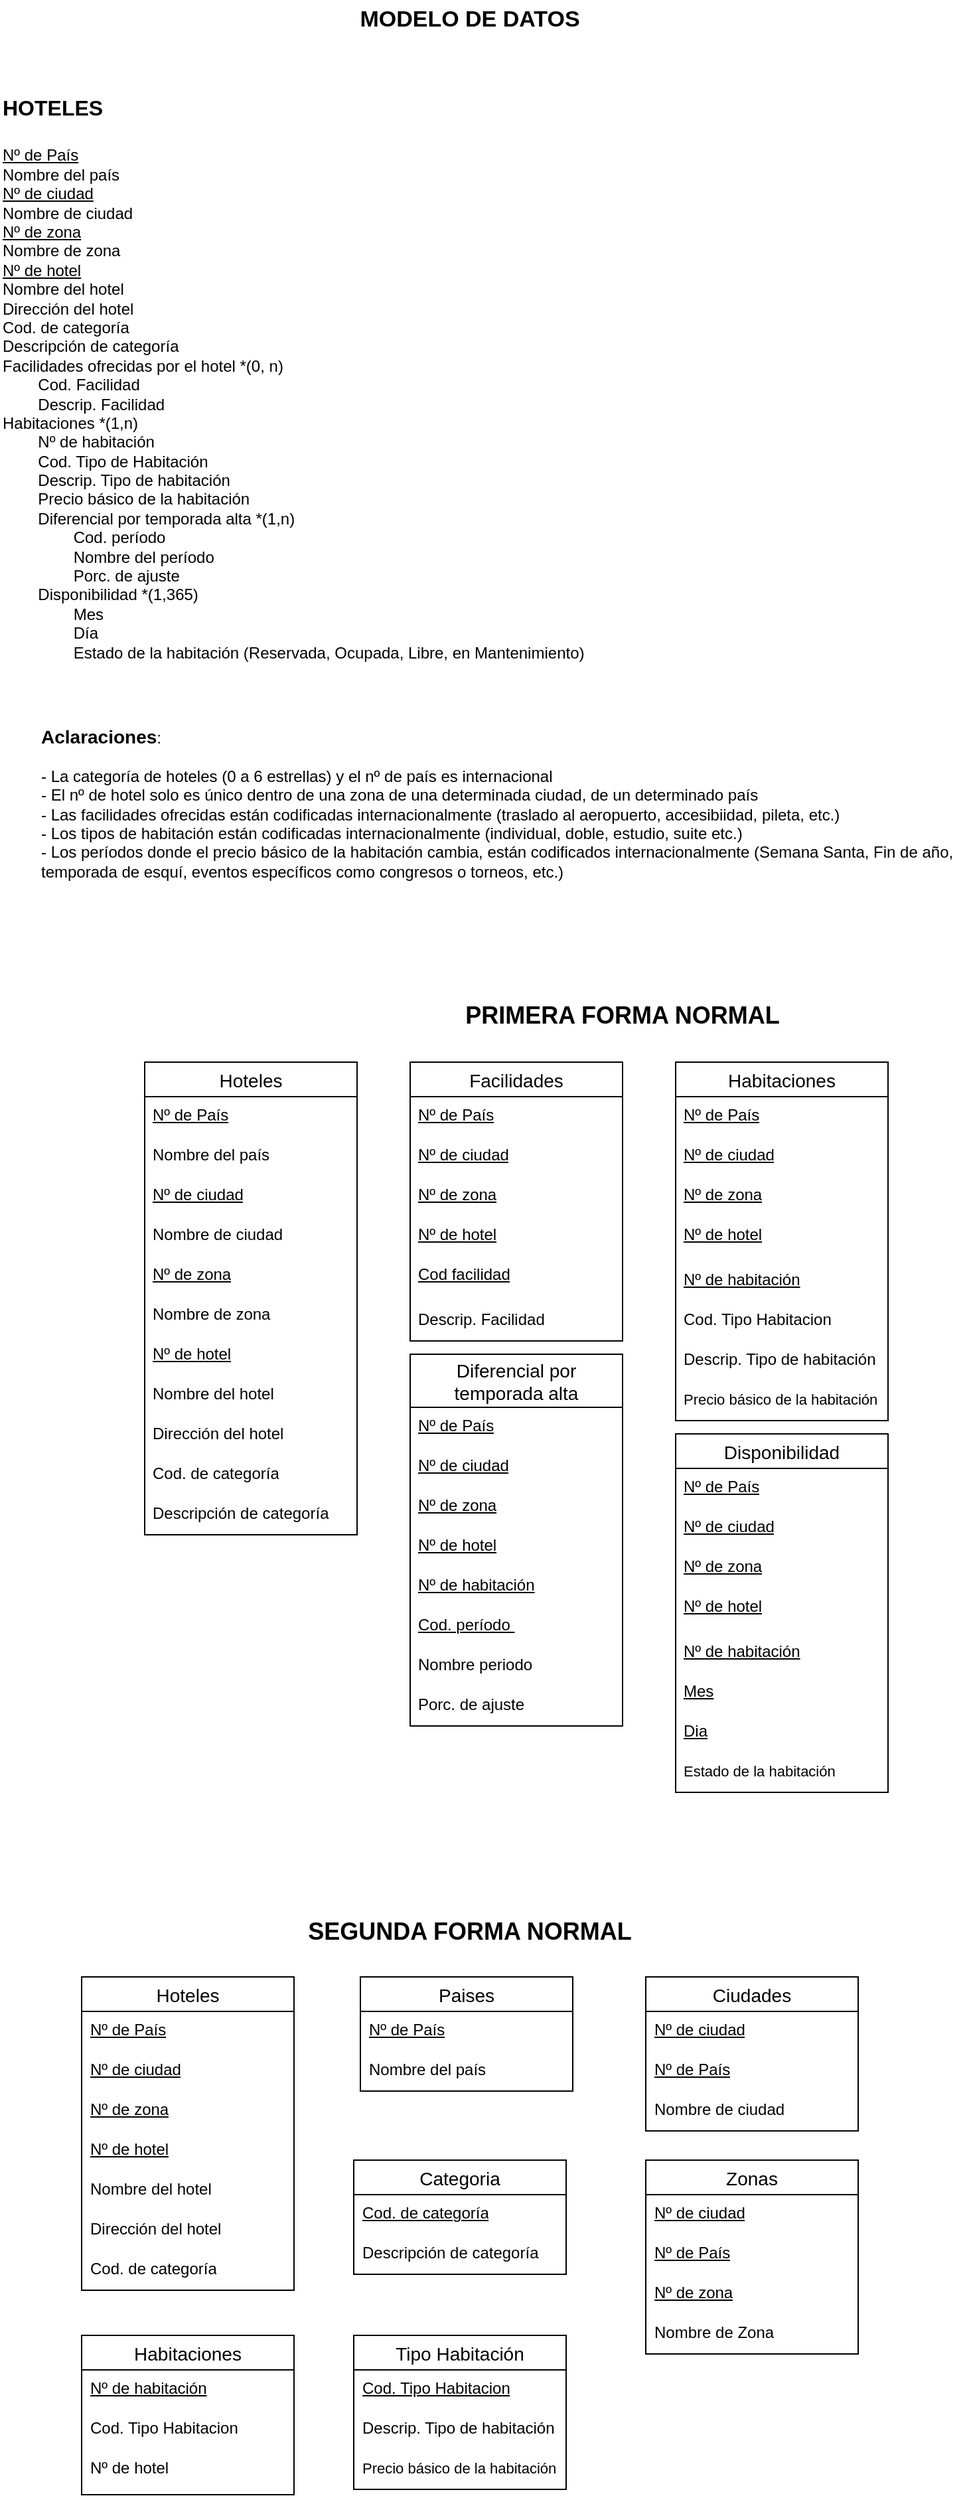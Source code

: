 <mxfile version="24.7.8">
  <diagram name="Página-1" id="jM7lxEKWj-UprXVMMiSj">
    <mxGraphModel dx="1290" dy="621" grid="1" gridSize="10" guides="1" tooltips="1" connect="1" arrows="1" fold="1" page="1" pageScale="1" pageWidth="827" pageHeight="1169" math="0" shadow="0">
      <root>
        <mxCell id="0" />
        <mxCell id="1" parent="0" />
        <mxCell id="xkcgRxBu76btitXjiLDg-1" value="&lt;b&gt;&lt;font style=&quot;font-size: 16px;&quot;&gt;HOTELES&lt;/font&gt;&lt;/b&gt;&lt;div&gt;&lt;span style=&quot;font-size: 16px;&quot;&gt;&lt;b&gt;&lt;br&gt;&lt;/b&gt;&lt;/span&gt;&lt;u&gt;Nº de País&lt;br&gt;&lt;/u&gt;Nombre del país&lt;br&gt;&lt;u&gt;Nº de ciudad&lt;br&gt;&lt;/u&gt;Nombre de ciudad&lt;br&gt;&lt;u&gt;Nº de zona&lt;br&gt;&lt;/u&gt;Nombre de zona&lt;br&gt;&lt;u&gt;Nº de hotel&lt;br&gt;&lt;/u&gt;Nombre del hotel&lt;br&gt;Dirección del hotel&lt;br&gt;Cod. de categoría&lt;br&gt;Descripción de categoría&lt;br&gt;Facilidades ofrecidas por el hotel *(0, n)&lt;br&gt;&lt;span style=&quot;white-space: pre;&quot;&gt;&#x9;&lt;/span&gt;Cod. Facilidad&lt;br&gt;&lt;span style=&quot;white-space: pre;&quot;&gt;&#x9;&lt;/span&gt;Descrip. Facilidad&lt;br&gt;Habitaciones *(1,n)&lt;br&gt;&lt;span style=&quot;white-space: pre;&quot;&gt;&#x9;&lt;/span&gt;Nº de habitación&lt;br&gt;&lt;span style=&quot;white-space: pre;&quot;&gt;&#x9;&lt;/span&gt;Cod. Tipo de Habitación&lt;br&gt;&lt;span style=&quot;white-space: pre;&quot;&gt;&#x9;&lt;/span&gt;Descrip. Tipo de habitación&lt;br&gt;&lt;span style=&quot;white-space: pre;&quot;&gt;&#x9;&lt;/span&gt;Precio básico de la habitación&lt;br&gt;&lt;span style=&quot;white-space: pre;&quot;&gt;&#x9;&lt;/span&gt;Diferencial por temporada alta *(1,n)&lt;br&gt;&lt;span style=&quot;white-space: pre;&quot;&gt;&#x9;&lt;/span&gt;&lt;span style=&quot;white-space: pre;&quot;&gt;&#x9;&lt;/span&gt;Cod. período&lt;br&gt;&lt;span style=&quot;white-space: pre;&quot;&gt;&#x9;&lt;/span&gt;&lt;span style=&quot;white-space: pre;&quot;&gt;&#x9;&lt;/span&gt;Nombre del período&lt;br&gt;&lt;span style=&quot;white-space: pre;&quot;&gt;&#x9;&lt;/span&gt;&lt;span style=&quot;white-space: pre;&quot;&gt;&#x9;&lt;/span&gt;Porc. de ajuste&lt;br&gt;&lt;span style=&quot;white-space: pre;&quot;&gt;&#x9;&lt;/span&gt;Disponibilidad *(1,365)&lt;br&gt;&lt;span style=&quot;white-space: pre;&quot;&gt;&#x9;&lt;/span&gt;&lt;span style=&quot;white-space: pre;&quot;&gt;&#x9;&lt;/span&gt;Mes&lt;br&gt;&lt;span style=&quot;white-space: pre;&quot;&gt;&#x9;&lt;/span&gt;&lt;span style=&quot;white-space: pre;&quot;&gt;&#x9;&lt;/span&gt;Día&lt;br&gt;&lt;span style=&quot;white-space: pre;&quot;&gt;&#x9;&lt;/span&gt;&lt;span style=&quot;white-space: pre;&quot;&gt;&#x9;&lt;/span&gt;Estado de la habitación (Reservada, Ocupada, Libre, en Mantenimiento)&lt;/div&gt;" style="text;html=1;align=left;verticalAlign=middle;whiteSpace=wrap;rounded=0;" parent="1" vertex="1">
          <mxGeometry x="11" y="100" width="459" height="450" as="geometry" />
        </mxCell>
        <mxCell id="xkcgRxBu76btitXjiLDg-2" value="MODELO DE DATOS" style="text;html=1;align=center;verticalAlign=middle;whiteSpace=wrap;rounded=0;fontStyle=1;fontSize=17;" parent="1" vertex="1">
          <mxGeometry x="280" y="40" width="170" height="30" as="geometry" />
        </mxCell>
        <mxCell id="xkcgRxBu76btitXjiLDg-3" value="&lt;div&gt;&lt;b&gt;&lt;font style=&quot;font-size: 14px;&quot;&gt;Aclaraciones&lt;/font&gt;&lt;/b&gt;:&lt;/div&gt;&lt;div&gt;&lt;br&gt;&lt;/div&gt;- La categoría de hoteles (0 a 6 estrellas) y el nº de país es internacional&lt;br&gt;- El nº de hotel solo es único dentro de una zona de una determinada ciudad, de un determinado país&lt;br&gt;- Las facilidades ofrecidas están codificadas internacionalmente (traslado al aeropuerto, accesibiidad, pileta, etc.)&lt;br&gt;- Los tipos de habitación están codificadas internacionalmente (individual, doble, estudio, suite etc.)&lt;br&gt;- Los períodos donde el precio básico de la habitación cambia, están codificados internacionalmente (Semana Santa, Fin de año, temporada de esquí, eventos específicos como congresos o torneos, etc.)" style="text;html=1;align=left;verticalAlign=middle;whiteSpace=wrap;rounded=0;" parent="1" vertex="1">
          <mxGeometry x="40" y="570" width="700" height="150" as="geometry" />
        </mxCell>
        <mxCell id="qDECoY2A0RhCStAklAK_-1" value="&lt;b&gt;&lt;font style=&quot;font-size: 18px;&quot;&gt;PRIMERA FORMA NORMAL&lt;/font&gt;&lt;/b&gt;" style="text;html=1;align=center;verticalAlign=middle;whiteSpace=wrap;rounded=0;" parent="1" vertex="1">
          <mxGeometry x="340" y="790" width="280" height="30" as="geometry" />
        </mxCell>
        <mxCell id="qDECoY2A0RhCStAklAK_-2" value="Hoteles" style="swimlane;fontStyle=0;childLayout=stackLayout;horizontal=1;startSize=26;horizontalStack=0;resizeParent=1;resizeParentMax=0;resizeLast=0;collapsible=1;marginBottom=0;align=center;fontSize=14;" parent="1" vertex="1">
          <mxGeometry x="120" y="840" width="160" height="356" as="geometry" />
        </mxCell>
        <mxCell id="qDECoY2A0RhCStAklAK_-3" value="&lt;u&gt;Nº de País&lt;/u&gt;&lt;div&gt;&lt;br&gt;&lt;/div&gt;" style="text;strokeColor=none;fillColor=none;spacingLeft=4;spacingRight=4;overflow=hidden;rotatable=0;points=[[0,0.5],[1,0.5]];portConstraint=eastwest;fontSize=12;whiteSpace=wrap;html=1;" parent="qDECoY2A0RhCStAklAK_-2" vertex="1">
          <mxGeometry y="26" width="160" height="30" as="geometry" />
        </mxCell>
        <mxCell id="qDECoY2A0RhCStAklAK_-4" value="Nombre del país&lt;div&gt;&lt;br/&gt;&lt;/div&gt;" style="text;strokeColor=none;fillColor=none;spacingLeft=4;spacingRight=4;overflow=hidden;rotatable=0;points=[[0,0.5],[1,0.5]];portConstraint=eastwest;fontSize=12;whiteSpace=wrap;html=1;" parent="qDECoY2A0RhCStAklAK_-2" vertex="1">
          <mxGeometry y="56" width="160" height="30" as="geometry" />
        </mxCell>
        <mxCell id="qDECoY2A0RhCStAklAK_-5" value="&lt;u&gt;Nº de ciudad&lt;/u&gt;&lt;div&gt;&lt;br&gt;&lt;/div&gt;" style="text;strokeColor=none;fillColor=none;spacingLeft=4;spacingRight=4;overflow=hidden;rotatable=0;points=[[0,0.5],[1,0.5]];portConstraint=eastwest;fontSize=12;whiteSpace=wrap;html=1;" parent="qDECoY2A0RhCStAklAK_-2" vertex="1">
          <mxGeometry y="86" width="160" height="30" as="geometry" />
        </mxCell>
        <mxCell id="qDECoY2A0RhCStAklAK_-6" value="Nombre de ciudad&lt;div&gt;&lt;br/&gt;&lt;/div&gt;" style="text;strokeColor=none;fillColor=none;spacingLeft=4;spacingRight=4;overflow=hidden;rotatable=0;points=[[0,0.5],[1,0.5]];portConstraint=eastwest;fontSize=12;whiteSpace=wrap;html=1;" parent="qDECoY2A0RhCStAklAK_-2" vertex="1">
          <mxGeometry y="116" width="160" height="30" as="geometry" />
        </mxCell>
        <mxCell id="qDECoY2A0RhCStAklAK_-7" value="&lt;u&gt;Nº de zona&lt;/u&gt;&lt;div&gt;&lt;br&gt;&lt;/div&gt;" style="text;strokeColor=none;fillColor=none;spacingLeft=4;spacingRight=4;overflow=hidden;rotatable=0;points=[[0,0.5],[1,0.5]];portConstraint=eastwest;fontSize=12;whiteSpace=wrap;html=1;" parent="qDECoY2A0RhCStAklAK_-2" vertex="1">
          <mxGeometry y="146" width="160" height="30" as="geometry" />
        </mxCell>
        <mxCell id="qDECoY2A0RhCStAklAK_-8" value="Nombre de zona&lt;div&gt;&lt;br/&gt;&lt;/div&gt;" style="text;strokeColor=none;fillColor=none;spacingLeft=4;spacingRight=4;overflow=hidden;rotatable=0;points=[[0,0.5],[1,0.5]];portConstraint=eastwest;fontSize=12;whiteSpace=wrap;html=1;" parent="qDECoY2A0RhCStAklAK_-2" vertex="1">
          <mxGeometry y="176" width="160" height="30" as="geometry" />
        </mxCell>
        <mxCell id="qDECoY2A0RhCStAklAK_-9" value="&lt;u&gt;Nº de hotel&lt;/u&gt;&lt;div&gt;&lt;br&gt;&lt;/div&gt;" style="text;strokeColor=none;fillColor=none;spacingLeft=4;spacingRight=4;overflow=hidden;rotatable=0;points=[[0,0.5],[1,0.5]];portConstraint=eastwest;fontSize=12;whiteSpace=wrap;html=1;" parent="qDECoY2A0RhCStAklAK_-2" vertex="1">
          <mxGeometry y="206" width="160" height="30" as="geometry" />
        </mxCell>
        <mxCell id="qDECoY2A0RhCStAklAK_-10" value="Nombre del hotel&lt;div&gt;&lt;br/&gt;&lt;/div&gt;" style="text;strokeColor=none;fillColor=none;spacingLeft=4;spacingRight=4;overflow=hidden;rotatable=0;points=[[0,0.5],[1,0.5]];portConstraint=eastwest;fontSize=12;whiteSpace=wrap;html=1;" parent="qDECoY2A0RhCStAklAK_-2" vertex="1">
          <mxGeometry y="236" width="160" height="30" as="geometry" />
        </mxCell>
        <mxCell id="qDECoY2A0RhCStAklAK_-11" value="Dirección del hotel&lt;div&gt;&lt;br/&gt;&lt;/div&gt;" style="text;strokeColor=none;fillColor=none;spacingLeft=4;spacingRight=4;overflow=hidden;rotatable=0;points=[[0,0.5],[1,0.5]];portConstraint=eastwest;fontSize=12;whiteSpace=wrap;html=1;" parent="qDECoY2A0RhCStAklAK_-2" vertex="1">
          <mxGeometry y="266" width="160" height="30" as="geometry" />
        </mxCell>
        <mxCell id="qDECoY2A0RhCStAklAK_-12" value="Cod. de categoría&lt;div&gt;&lt;br/&gt;&lt;/div&gt;" style="text;strokeColor=none;fillColor=none;spacingLeft=4;spacingRight=4;overflow=hidden;rotatable=0;points=[[0,0.5],[1,0.5]];portConstraint=eastwest;fontSize=12;whiteSpace=wrap;html=1;" parent="qDECoY2A0RhCStAklAK_-2" vertex="1">
          <mxGeometry y="296" width="160" height="30" as="geometry" />
        </mxCell>
        <mxCell id="qDECoY2A0RhCStAklAK_-13" value="Descripción de categoría&lt;div&gt;&lt;br/&gt;&lt;/div&gt;" style="text;strokeColor=none;fillColor=none;spacingLeft=4;spacingRight=4;overflow=hidden;rotatable=0;points=[[0,0.5],[1,0.5]];portConstraint=eastwest;fontSize=12;whiteSpace=wrap;html=1;" parent="qDECoY2A0RhCStAklAK_-2" vertex="1">
          <mxGeometry y="326" width="160" height="30" as="geometry" />
        </mxCell>
        <mxCell id="0_xm6hFW7SZY7vTAGGuC-1" value="Facilidades" style="swimlane;fontStyle=0;childLayout=stackLayout;horizontal=1;startSize=26;horizontalStack=0;resizeParent=1;resizeParentMax=0;resizeLast=0;collapsible=1;marginBottom=0;align=center;fontSize=14;" parent="1" vertex="1">
          <mxGeometry x="320" y="840" width="160" height="210" as="geometry" />
        </mxCell>
        <mxCell id="0_xm6hFW7SZY7vTAGGuC-2" value="&lt;u&gt;Nº de País&lt;/u&gt;&lt;div&gt;&lt;br&gt;&lt;/div&gt;" style="text;strokeColor=none;fillColor=none;spacingLeft=4;spacingRight=4;overflow=hidden;rotatable=0;points=[[0,0.5],[1,0.5]];portConstraint=eastwest;fontSize=12;whiteSpace=wrap;html=1;" parent="0_xm6hFW7SZY7vTAGGuC-1" vertex="1">
          <mxGeometry y="26" width="160" height="30" as="geometry" />
        </mxCell>
        <mxCell id="0_xm6hFW7SZY7vTAGGuC-3" value="&lt;u&gt;Nº de ciudad&lt;/u&gt;&lt;div&gt;&lt;br&gt;&lt;/div&gt;" style="text;strokeColor=none;fillColor=none;spacingLeft=4;spacingRight=4;overflow=hidden;rotatable=0;points=[[0,0.5],[1,0.5]];portConstraint=eastwest;fontSize=12;whiteSpace=wrap;html=1;" parent="0_xm6hFW7SZY7vTAGGuC-1" vertex="1">
          <mxGeometry y="56" width="160" height="30" as="geometry" />
        </mxCell>
        <mxCell id="0_xm6hFW7SZY7vTAGGuC-4" value="&lt;u&gt;Nº de zona&lt;/u&gt;&lt;div&gt;&lt;br&gt;&lt;/div&gt;" style="text;strokeColor=none;fillColor=none;spacingLeft=4;spacingRight=4;overflow=hidden;rotatable=0;points=[[0,0.5],[1,0.5]];portConstraint=eastwest;fontSize=12;whiteSpace=wrap;html=1;" parent="0_xm6hFW7SZY7vTAGGuC-1" vertex="1">
          <mxGeometry y="86" width="160" height="30" as="geometry" />
        </mxCell>
        <mxCell id="0_xm6hFW7SZY7vTAGGuC-5" value="&lt;u&gt;Nº de hotel&lt;/u&gt;&lt;div&gt;&lt;br&gt;&lt;/div&gt;" style="text;strokeColor=none;fillColor=none;spacingLeft=4;spacingRight=4;overflow=hidden;rotatable=0;points=[[0,0.5],[1,0.5]];portConstraint=eastwest;fontSize=12;whiteSpace=wrap;html=1;" parent="0_xm6hFW7SZY7vTAGGuC-1" vertex="1">
          <mxGeometry y="116" width="160" height="30" as="geometry" />
        </mxCell>
        <mxCell id="0_xm6hFW7SZY7vTAGGuC-6" value="&lt;div&gt;&lt;u&gt;Cod facilidad&lt;/u&gt;&lt;/div&gt;" style="text;strokeColor=none;fillColor=none;spacingLeft=4;spacingRight=4;overflow=hidden;rotatable=0;points=[[0,0.5],[1,0.5]];portConstraint=eastwest;fontSize=12;whiteSpace=wrap;html=1;" parent="0_xm6hFW7SZY7vTAGGuC-1" vertex="1">
          <mxGeometry y="146" width="160" height="34" as="geometry" />
        </mxCell>
        <mxCell id="0_xm6hFW7SZY7vTAGGuC-7" value="&lt;div&gt;Descrip. Facilidad&lt;br/&gt;&lt;/div&gt;" style="text;strokeColor=none;fillColor=none;spacingLeft=4;spacingRight=4;overflow=hidden;rotatable=0;points=[[0,0.5],[1,0.5]];portConstraint=eastwest;fontSize=12;whiteSpace=wrap;html=1;" parent="0_xm6hFW7SZY7vTAGGuC-1" vertex="1">
          <mxGeometry y="180" width="160" height="30" as="geometry" />
        </mxCell>
        <mxCell id="tslXTPR5O2dZaiBsaS7V-1" value="Habitaciones" style="swimlane;fontStyle=0;childLayout=stackLayout;horizontal=1;startSize=26;horizontalStack=0;resizeParent=1;resizeParentMax=0;resizeLast=0;collapsible=1;marginBottom=0;align=center;fontSize=14;" parent="1" vertex="1">
          <mxGeometry x="520" y="840" width="160" height="270" as="geometry" />
        </mxCell>
        <mxCell id="tslXTPR5O2dZaiBsaS7V-3" value="&lt;div&gt;&lt;u&gt;Nº de País&lt;/u&gt;&lt;div&gt;&lt;br&gt;&lt;/div&gt;&lt;/div&gt;" style="text;strokeColor=none;fillColor=none;spacingLeft=4;spacingRight=4;overflow=hidden;rotatable=0;points=[[0,0.5],[1,0.5]];portConstraint=eastwest;fontSize=12;whiteSpace=wrap;html=1;" parent="tslXTPR5O2dZaiBsaS7V-1" vertex="1">
          <mxGeometry y="26" width="160" height="30" as="geometry" />
        </mxCell>
        <mxCell id="tslXTPR5O2dZaiBsaS7V-4" value="&lt;div&gt;&lt;u&gt;Nº de ciudad&lt;/u&gt;&lt;div&gt;&lt;br&gt;&lt;/div&gt;&lt;/div&gt;" style="text;strokeColor=none;fillColor=none;spacingLeft=4;spacingRight=4;overflow=hidden;rotatable=0;points=[[0,0.5],[1,0.5]];portConstraint=eastwest;fontSize=12;whiteSpace=wrap;html=1;" parent="tslXTPR5O2dZaiBsaS7V-1" vertex="1">
          <mxGeometry y="56" width="160" height="30" as="geometry" />
        </mxCell>
        <mxCell id="tslXTPR5O2dZaiBsaS7V-5" value="&lt;div&gt;&lt;u&gt;Nº de zona&lt;/u&gt;&lt;div&gt;&lt;br&gt;&lt;/div&gt;&lt;/div&gt;" style="text;strokeColor=none;fillColor=none;spacingLeft=4;spacingRight=4;overflow=hidden;rotatable=0;points=[[0,0.5],[1,0.5]];portConstraint=eastwest;fontSize=12;whiteSpace=wrap;html=1;" parent="tslXTPR5O2dZaiBsaS7V-1" vertex="1">
          <mxGeometry y="86" width="160" height="30" as="geometry" />
        </mxCell>
        <mxCell id="tslXTPR5O2dZaiBsaS7V-6" value="&lt;u&gt;Nº de hotel&lt;/u&gt;&lt;div&gt;&lt;br&gt;&lt;/div&gt;" style="text;strokeColor=none;fillColor=none;spacingLeft=4;spacingRight=4;overflow=hidden;rotatable=0;points=[[0,0.5],[1,0.5]];portConstraint=eastwest;fontSize=12;whiteSpace=wrap;html=1;" parent="tslXTPR5O2dZaiBsaS7V-1" vertex="1">
          <mxGeometry y="116" width="160" height="34" as="geometry" />
        </mxCell>
        <mxCell id="tslXTPR5O2dZaiBsaS7V-7" value="Nº de habitación" style="text;strokeColor=none;fillColor=none;spacingLeft=4;spacingRight=4;overflow=hidden;rotatable=0;points=[[0,0.5],[1,0.5]];portConstraint=eastwest;fontSize=12;whiteSpace=wrap;html=1;fontStyle=4" parent="tslXTPR5O2dZaiBsaS7V-1" vertex="1">
          <mxGeometry y="150" width="160" height="30" as="geometry" />
        </mxCell>
        <mxCell id="tslXTPR5O2dZaiBsaS7V-10" value="Cod. Tipo Habitacion" style="text;strokeColor=none;fillColor=none;spacingLeft=4;spacingRight=4;overflow=hidden;rotatable=0;points=[[0,0.5],[1,0.5]];portConstraint=eastwest;fontSize=12;whiteSpace=wrap;html=1;" parent="tslXTPR5O2dZaiBsaS7V-1" vertex="1">
          <mxGeometry y="180" width="160" height="30" as="geometry" />
        </mxCell>
        <mxCell id="tslXTPR5O2dZaiBsaS7V-8" value="Descrip. Tipo de habitación" style="text;strokeColor=none;fillColor=none;spacingLeft=4;spacingRight=4;overflow=hidden;rotatable=0;points=[[0,0.5],[1,0.5]];portConstraint=eastwest;fontSize=12;whiteSpace=wrap;html=1;" parent="tslXTPR5O2dZaiBsaS7V-1" vertex="1">
          <mxGeometry y="210" width="160" height="30" as="geometry" />
        </mxCell>
        <mxCell id="tslXTPR5O2dZaiBsaS7V-9" value="&lt;font style=&quot;font-size: 11px;&quot;&gt;Precio básico de la habitación&lt;/font&gt;" style="text;strokeColor=none;fillColor=none;spacingLeft=4;spacingRight=4;overflow=hidden;rotatable=0;points=[[0,0.5],[1,0.5]];portConstraint=eastwest;fontSize=12;whiteSpace=wrap;html=1;align=left;" parent="tslXTPR5O2dZaiBsaS7V-1" vertex="1">
          <mxGeometry y="240" width="160" height="30" as="geometry" />
        </mxCell>
        <mxCell id="rYhlFkUklF-xNKJSXs77-1" value="Diferencial por&#xa;temporada alta" style="swimlane;fontStyle=0;childLayout=stackLayout;horizontal=1;startSize=40;horizontalStack=0;resizeParent=1;resizeParentMax=0;resizeLast=0;collapsible=1;marginBottom=0;align=center;fontSize=14;" parent="1" vertex="1">
          <mxGeometry x="320" y="1060" width="160" height="280" as="geometry" />
        </mxCell>
        <mxCell id="rYhlFkUklF-xNKJSXs77-2" value="&lt;u&gt;Nº de País&lt;/u&gt;&lt;div&gt;&lt;br&gt;&lt;/div&gt;" style="text;strokeColor=none;fillColor=none;spacingLeft=4;spacingRight=4;overflow=hidden;rotatable=0;points=[[0,0.5],[1,0.5]];portConstraint=eastwest;fontSize=12;whiteSpace=wrap;html=1;" parent="rYhlFkUklF-xNKJSXs77-1" vertex="1">
          <mxGeometry y="40" width="160" height="30" as="geometry" />
        </mxCell>
        <mxCell id="rYhlFkUklF-xNKJSXs77-3" value="&lt;div&gt;&lt;u&gt;Nº de ciudad&lt;/u&gt;&lt;div&gt;&lt;br&gt;&lt;/div&gt;&lt;/div&gt;" style="text;strokeColor=none;fillColor=none;spacingLeft=4;spacingRight=4;overflow=hidden;rotatable=0;points=[[0,0.5],[1,0.5]];portConstraint=eastwest;fontSize=12;whiteSpace=wrap;html=1;" parent="rYhlFkUklF-xNKJSXs77-1" vertex="1">
          <mxGeometry y="70" width="160" height="30" as="geometry" />
        </mxCell>
        <mxCell id="rYhlFkUklF-xNKJSXs77-4" value="&lt;div&gt;&lt;u&gt;Nº de zona&lt;/u&gt;&lt;div&gt;&lt;br&gt;&lt;/div&gt;&lt;/div&gt;" style="text;strokeColor=none;fillColor=none;spacingLeft=4;spacingRight=4;overflow=hidden;rotatable=0;points=[[0,0.5],[1,0.5]];portConstraint=eastwest;fontSize=12;whiteSpace=wrap;html=1;" parent="rYhlFkUklF-xNKJSXs77-1" vertex="1">
          <mxGeometry y="100" width="160" height="30" as="geometry" />
        </mxCell>
        <mxCell id="rYhlFkUklF-xNKJSXs77-5" value="&lt;div&gt;&lt;u&gt;Nº de hotel&lt;/u&gt;&lt;div&gt;&lt;br&gt;&lt;/div&gt;&lt;/div&gt;" style="text;strokeColor=none;fillColor=none;spacingLeft=4;spacingRight=4;overflow=hidden;rotatable=0;points=[[0,0.5],[1,0.5]];portConstraint=eastwest;fontSize=12;whiteSpace=wrap;html=1;" parent="rYhlFkUklF-xNKJSXs77-1" vertex="1">
          <mxGeometry y="130" width="160" height="30" as="geometry" />
        </mxCell>
        <mxCell id="-9xxhdU6zpW5x84kb3Ga-1" value="&lt;span style=&quot;text-decoration-line: underline;&quot;&gt;Nº de habitación&lt;/span&gt;" style="text;strokeColor=none;fillColor=none;spacingLeft=4;spacingRight=4;overflow=hidden;rotatable=0;points=[[0,0.5],[1,0.5]];portConstraint=eastwest;fontSize=12;whiteSpace=wrap;html=1;" parent="rYhlFkUklF-xNKJSXs77-1" vertex="1">
          <mxGeometry y="160" width="160" height="30" as="geometry" />
        </mxCell>
        <mxCell id="rYhlFkUklF-xNKJSXs77-6" value="&lt;u&gt;Cod. período&amp;nbsp;&lt;/u&gt;" style="text;strokeColor=none;fillColor=none;spacingLeft=4;spacingRight=4;overflow=hidden;rotatable=0;points=[[0,0.5],[1,0.5]];portConstraint=eastwest;fontSize=12;whiteSpace=wrap;html=1;" parent="rYhlFkUklF-xNKJSXs77-1" vertex="1">
          <mxGeometry y="190" width="160" height="30" as="geometry" />
        </mxCell>
        <mxCell id="rYhlFkUklF-xNKJSXs77-7" value="&lt;div&gt;Nombre periodo&lt;/div&gt;" style="text;strokeColor=none;fillColor=none;spacingLeft=4;spacingRight=4;overflow=hidden;rotatable=0;points=[[0,0.5],[1,0.5]];portConstraint=eastwest;fontSize=12;whiteSpace=wrap;html=1;" parent="rYhlFkUklF-xNKJSXs77-1" vertex="1">
          <mxGeometry y="220" width="160" height="30" as="geometry" />
        </mxCell>
        <mxCell id="rYhlFkUklF-xNKJSXs77-8" value="Porc. de ajuste&lt;div&gt;&lt;br/&gt;&lt;/div&gt;" style="text;strokeColor=none;fillColor=none;spacingLeft=4;spacingRight=4;overflow=hidden;rotatable=0;points=[[0,0.5],[1,0.5]];portConstraint=eastwest;fontSize=12;whiteSpace=wrap;html=1;" parent="rYhlFkUklF-xNKJSXs77-1" vertex="1">
          <mxGeometry y="250" width="160" height="30" as="geometry" />
        </mxCell>
        <mxCell id="rYhlFkUklF-xNKJSXs77-16" value="Disponibilidad" style="swimlane;fontStyle=0;childLayout=stackLayout;horizontal=1;startSize=26;horizontalStack=0;resizeParent=1;resizeParentMax=0;resizeLast=0;collapsible=1;marginBottom=0;align=center;fontSize=14;" parent="1" vertex="1">
          <mxGeometry x="520" y="1120" width="160" height="270" as="geometry" />
        </mxCell>
        <mxCell id="rYhlFkUklF-xNKJSXs77-17" value="&lt;div&gt;&lt;u&gt;Nº de País&lt;/u&gt;&lt;div&gt;&lt;br&gt;&lt;/div&gt;&lt;/div&gt;" style="text;strokeColor=none;fillColor=none;spacingLeft=4;spacingRight=4;overflow=hidden;rotatable=0;points=[[0,0.5],[1,0.5]];portConstraint=eastwest;fontSize=12;whiteSpace=wrap;html=1;" parent="rYhlFkUklF-xNKJSXs77-16" vertex="1">
          <mxGeometry y="26" width="160" height="30" as="geometry" />
        </mxCell>
        <mxCell id="rYhlFkUklF-xNKJSXs77-18" value="&lt;div&gt;&lt;u&gt;Nº de ciudad&lt;/u&gt;&lt;div&gt;&lt;br&gt;&lt;/div&gt;&lt;/div&gt;" style="text;strokeColor=none;fillColor=none;spacingLeft=4;spacingRight=4;overflow=hidden;rotatable=0;points=[[0,0.5],[1,0.5]];portConstraint=eastwest;fontSize=12;whiteSpace=wrap;html=1;" parent="rYhlFkUklF-xNKJSXs77-16" vertex="1">
          <mxGeometry y="56" width="160" height="30" as="geometry" />
        </mxCell>
        <mxCell id="rYhlFkUklF-xNKJSXs77-19" value="&lt;div&gt;&lt;u&gt;Nº de zona&lt;/u&gt;&lt;div&gt;&lt;br&gt;&lt;/div&gt;&lt;/div&gt;" style="text;strokeColor=none;fillColor=none;spacingLeft=4;spacingRight=4;overflow=hidden;rotatable=0;points=[[0,0.5],[1,0.5]];portConstraint=eastwest;fontSize=12;whiteSpace=wrap;html=1;" parent="rYhlFkUklF-xNKJSXs77-16" vertex="1">
          <mxGeometry y="86" width="160" height="30" as="geometry" />
        </mxCell>
        <mxCell id="rYhlFkUklF-xNKJSXs77-20" value="&lt;u&gt;Nº de hotel&lt;/u&gt;&lt;div&gt;&lt;br&gt;&lt;/div&gt;" style="text;strokeColor=none;fillColor=none;spacingLeft=4;spacingRight=4;overflow=hidden;rotatable=0;points=[[0,0.5],[1,0.5]];portConstraint=eastwest;fontSize=12;whiteSpace=wrap;html=1;" parent="rYhlFkUklF-xNKJSXs77-16" vertex="1">
          <mxGeometry y="116" width="160" height="34" as="geometry" />
        </mxCell>
        <mxCell id="rYhlFkUklF-xNKJSXs77-21" value="Nº de habitación" style="text;strokeColor=none;fillColor=none;spacingLeft=4;spacingRight=4;overflow=hidden;rotatable=0;points=[[0,0.5],[1,0.5]];portConstraint=eastwest;fontSize=12;whiteSpace=wrap;html=1;fontStyle=4" parent="rYhlFkUklF-xNKJSXs77-16" vertex="1">
          <mxGeometry y="150" width="160" height="30" as="geometry" />
        </mxCell>
        <mxCell id="rYhlFkUklF-xNKJSXs77-22" value="&lt;u&gt;Mes&lt;/u&gt;" style="text;strokeColor=none;fillColor=none;spacingLeft=4;spacingRight=4;overflow=hidden;rotatable=0;points=[[0,0.5],[1,0.5]];portConstraint=eastwest;fontSize=12;whiteSpace=wrap;html=1;" parent="rYhlFkUklF-xNKJSXs77-16" vertex="1">
          <mxGeometry y="180" width="160" height="30" as="geometry" />
        </mxCell>
        <mxCell id="rYhlFkUklF-xNKJSXs77-23" value="&lt;u&gt;Dia&lt;/u&gt;" style="text;strokeColor=none;fillColor=none;spacingLeft=4;spacingRight=4;overflow=hidden;rotatable=0;points=[[0,0.5],[1,0.5]];portConstraint=eastwest;fontSize=12;whiteSpace=wrap;html=1;" parent="rYhlFkUklF-xNKJSXs77-16" vertex="1">
          <mxGeometry y="210" width="160" height="30" as="geometry" />
        </mxCell>
        <mxCell id="rYhlFkUklF-xNKJSXs77-24" value="&lt;font style=&quot;font-size: 11px;&quot;&gt;Estado de la habitación&lt;/font&gt;" style="text;strokeColor=none;fillColor=none;spacingLeft=4;spacingRight=4;overflow=hidden;rotatable=0;points=[[0,0.5],[1,0.5]];portConstraint=eastwest;fontSize=12;whiteSpace=wrap;html=1;align=left;" parent="rYhlFkUklF-xNKJSXs77-16" vertex="1">
          <mxGeometry y="240" width="160" height="30" as="geometry" />
        </mxCell>
        <mxCell id="-9xxhdU6zpW5x84kb3Ga-2" value="&lt;b&gt;&lt;font style=&quot;font-size: 18px;&quot;&gt;SEGUNDA FORMA NORMAL&lt;/font&gt;&lt;/b&gt;" style="text;html=1;align=center;verticalAlign=middle;whiteSpace=wrap;rounded=0;" parent="1" vertex="1">
          <mxGeometry x="225" y="1480" width="280" height="30" as="geometry" />
        </mxCell>
        <mxCell id="-9xxhdU6zpW5x84kb3Ga-3" value="Paises" style="swimlane;fontStyle=0;childLayout=stackLayout;horizontal=1;startSize=26;horizontalStack=0;resizeParent=1;resizeParentMax=0;resizeLast=0;collapsible=1;marginBottom=0;align=center;fontSize=14;" parent="1" vertex="1">
          <mxGeometry x="282.5" y="1529" width="160" height="86" as="geometry" />
        </mxCell>
        <mxCell id="-9xxhdU6zpW5x84kb3Ga-4" value="&lt;u&gt;Nº de País&lt;/u&gt;" style="text;strokeColor=none;fillColor=none;spacingLeft=4;spacingRight=4;overflow=hidden;rotatable=0;points=[[0,0.5],[1,0.5]];portConstraint=eastwest;fontSize=12;whiteSpace=wrap;html=1;" parent="-9xxhdU6zpW5x84kb3Ga-3" vertex="1">
          <mxGeometry y="26" width="160" height="30" as="geometry" />
        </mxCell>
        <mxCell id="-9xxhdU6zpW5x84kb3Ga-5" value="Nombre del país" style="text;strokeColor=none;fillColor=none;spacingLeft=4;spacingRight=4;overflow=hidden;rotatable=0;points=[[0,0.5],[1,0.5]];portConstraint=eastwest;fontSize=12;whiteSpace=wrap;html=1;" parent="-9xxhdU6zpW5x84kb3Ga-3" vertex="1">
          <mxGeometry y="56" width="160" height="30" as="geometry" />
        </mxCell>
        <mxCell id="-9xxhdU6zpW5x84kb3Ga-7" value="Hoteles" style="swimlane;fontStyle=0;childLayout=stackLayout;horizontal=1;startSize=26;horizontalStack=0;resizeParent=1;resizeParentMax=0;resizeLast=0;collapsible=1;marginBottom=0;align=center;fontSize=14;" parent="1" vertex="1">
          <mxGeometry x="72.5" y="1529" width="160" height="236" as="geometry" />
        </mxCell>
        <mxCell id="-9xxhdU6zpW5x84kb3Ga-8" value="&lt;u&gt;Nº de País&lt;/u&gt;&lt;div&gt;&lt;br&gt;&lt;/div&gt;" style="text;strokeColor=none;fillColor=none;spacingLeft=4;spacingRight=4;overflow=hidden;rotatable=0;points=[[0,0.5],[1,0.5]];portConstraint=eastwest;fontSize=12;whiteSpace=wrap;html=1;" parent="-9xxhdU6zpW5x84kb3Ga-7" vertex="1">
          <mxGeometry y="26" width="160" height="30" as="geometry" />
        </mxCell>
        <mxCell id="-9xxhdU6zpW5x84kb3Ga-10" value="&lt;u&gt;Nº de ciudad&lt;/u&gt;&lt;div&gt;&lt;br&gt;&lt;/div&gt;" style="text;strokeColor=none;fillColor=none;spacingLeft=4;spacingRight=4;overflow=hidden;rotatable=0;points=[[0,0.5],[1,0.5]];portConstraint=eastwest;fontSize=12;whiteSpace=wrap;html=1;" parent="-9xxhdU6zpW5x84kb3Ga-7" vertex="1">
          <mxGeometry y="56" width="160" height="30" as="geometry" />
        </mxCell>
        <mxCell id="-9xxhdU6zpW5x84kb3Ga-12" value="&lt;u&gt;Nº de zona&lt;/u&gt;&lt;div&gt;&lt;br&gt;&lt;/div&gt;" style="text;strokeColor=none;fillColor=none;spacingLeft=4;spacingRight=4;overflow=hidden;rotatable=0;points=[[0,0.5],[1,0.5]];portConstraint=eastwest;fontSize=12;whiteSpace=wrap;html=1;" parent="-9xxhdU6zpW5x84kb3Ga-7" vertex="1">
          <mxGeometry y="86" width="160" height="30" as="geometry" />
        </mxCell>
        <mxCell id="-9xxhdU6zpW5x84kb3Ga-14" value="&lt;u&gt;Nº de hotel&lt;/u&gt;&lt;div&gt;&lt;br&gt;&lt;/div&gt;" style="text;strokeColor=none;fillColor=none;spacingLeft=4;spacingRight=4;overflow=hidden;rotatable=0;points=[[0,0.5],[1,0.5]];portConstraint=eastwest;fontSize=12;whiteSpace=wrap;html=1;" parent="-9xxhdU6zpW5x84kb3Ga-7" vertex="1">
          <mxGeometry y="116" width="160" height="30" as="geometry" />
        </mxCell>
        <mxCell id="-9xxhdU6zpW5x84kb3Ga-15" value="Nombre del hotel&lt;div&gt;&lt;br/&gt;&lt;/div&gt;" style="text;strokeColor=none;fillColor=none;spacingLeft=4;spacingRight=4;overflow=hidden;rotatable=0;points=[[0,0.5],[1,0.5]];portConstraint=eastwest;fontSize=12;whiteSpace=wrap;html=1;" parent="-9xxhdU6zpW5x84kb3Ga-7" vertex="1">
          <mxGeometry y="146" width="160" height="30" as="geometry" />
        </mxCell>
        <mxCell id="-9xxhdU6zpW5x84kb3Ga-16" value="Dirección del hotel&lt;div&gt;&lt;br/&gt;&lt;/div&gt;" style="text;strokeColor=none;fillColor=none;spacingLeft=4;spacingRight=4;overflow=hidden;rotatable=0;points=[[0,0.5],[1,0.5]];portConstraint=eastwest;fontSize=12;whiteSpace=wrap;html=1;" parent="-9xxhdU6zpW5x84kb3Ga-7" vertex="1">
          <mxGeometry y="176" width="160" height="30" as="geometry" />
        </mxCell>
        <mxCell id="v8e6qSbVIkH8Y4p5ILKF-8" value="Cod. de categoría&lt;div&gt;&lt;br/&gt;&lt;/div&gt;" style="text;strokeColor=none;fillColor=none;spacingLeft=4;spacingRight=4;overflow=hidden;rotatable=0;points=[[0,0.5],[1,0.5]];portConstraint=eastwest;fontSize=12;whiteSpace=wrap;html=1;" parent="-9xxhdU6zpW5x84kb3Ga-7" vertex="1">
          <mxGeometry y="206" width="160" height="30" as="geometry" />
        </mxCell>
        <mxCell id="v8e6qSbVIkH8Y4p5ILKF-2" value="Categoria" style="swimlane;fontStyle=0;childLayout=stackLayout;horizontal=1;startSize=26;horizontalStack=0;resizeParent=1;resizeParentMax=0;resizeLast=0;collapsible=1;marginBottom=0;align=center;fontSize=14;" parent="1" vertex="1">
          <mxGeometry x="277.5" y="1667" width="160" height="86" as="geometry" />
        </mxCell>
        <mxCell id="v8e6qSbVIkH8Y4p5ILKF-6" value="Cod. de categoría&lt;div&gt;&lt;br&gt;&lt;/div&gt;" style="text;strokeColor=none;fillColor=none;spacingLeft=4;spacingRight=4;overflow=hidden;rotatable=0;points=[[0,0.5],[1,0.5]];portConstraint=eastwest;fontSize=12;whiteSpace=wrap;html=1;fontStyle=4" parent="v8e6qSbVIkH8Y4p5ILKF-2" vertex="1">
          <mxGeometry y="26" width="160" height="30" as="geometry" />
        </mxCell>
        <mxCell id="-9xxhdU6zpW5x84kb3Ga-18" value="Descripción de categoría&lt;div&gt;&lt;br/&gt;&lt;/div&gt;" style="text;strokeColor=none;fillColor=none;spacingLeft=4;spacingRight=4;overflow=hidden;rotatable=0;points=[[0,0.5],[1,0.5]];portConstraint=eastwest;fontSize=12;whiteSpace=wrap;html=1;" parent="v8e6qSbVIkH8Y4p5ILKF-2" vertex="1">
          <mxGeometry y="56" width="160" height="30" as="geometry" />
        </mxCell>
        <mxCell id="xGpMS7PiCY9Kp0agLqRa-15" value="Tipo Habitación" style="swimlane;fontStyle=0;childLayout=stackLayout;horizontal=1;startSize=26;horizontalStack=0;resizeParent=1;resizeParentMax=0;resizeLast=0;collapsible=1;marginBottom=0;align=center;fontSize=14;" parent="1" vertex="1">
          <mxGeometry x="277.5" y="1799" width="160" height="116" as="geometry" />
        </mxCell>
        <mxCell id="xGpMS7PiCY9Kp0agLqRa-21" value="&lt;u&gt;Cod. Tipo Habitacion&lt;/u&gt;" style="text;strokeColor=none;fillColor=none;spacingLeft=4;spacingRight=4;overflow=hidden;rotatable=0;points=[[0,0.5],[1,0.5]];portConstraint=eastwest;fontSize=12;whiteSpace=wrap;html=1;" parent="xGpMS7PiCY9Kp0agLqRa-15" vertex="1">
          <mxGeometry y="26" width="160" height="30" as="geometry" />
        </mxCell>
        <mxCell id="xGpMS7PiCY9Kp0agLqRa-22" value="Descrip. Tipo de habitación" style="text;strokeColor=none;fillColor=none;spacingLeft=4;spacingRight=4;overflow=hidden;rotatable=0;points=[[0,0.5],[1,0.5]];portConstraint=eastwest;fontSize=12;whiteSpace=wrap;html=1;" parent="xGpMS7PiCY9Kp0agLqRa-15" vertex="1">
          <mxGeometry y="56" width="160" height="30" as="geometry" />
        </mxCell>
        <mxCell id="xGpMS7PiCY9Kp0agLqRa-23" value="&lt;font style=&quot;font-size: 11px;&quot;&gt;Precio básico de la habitación&lt;/font&gt;" style="text;strokeColor=none;fillColor=none;spacingLeft=4;spacingRight=4;overflow=hidden;rotatable=0;points=[[0,0.5],[1,0.5]];portConstraint=eastwest;fontSize=12;whiteSpace=wrap;html=1;align=left;" parent="xGpMS7PiCY9Kp0agLqRa-15" vertex="1">
          <mxGeometry y="86" width="160" height="30" as="geometry" />
        </mxCell>
        <mxCell id="MbrZLyEGOneWsTnm67x0-5" value="Ciudades" style="swimlane;fontStyle=0;childLayout=stackLayout;horizontal=1;startSize=26;horizontalStack=0;resizeParent=1;resizeParentMax=0;resizeLast=0;collapsible=1;marginBottom=0;align=center;fontSize=14;" parent="1" vertex="1">
          <mxGeometry x="497.5" y="1529" width="160" height="116" as="geometry" />
        </mxCell>
        <mxCell id="MbrZLyEGOneWsTnm67x0-7" value="&lt;u&gt;Nº de ciudad&lt;/u&gt;&lt;div&gt;&lt;br&gt;&lt;/div&gt;" style="text;strokeColor=none;fillColor=none;spacingLeft=4;spacingRight=4;overflow=hidden;rotatable=0;points=[[0,0.5],[1,0.5]];portConstraint=eastwest;fontSize=12;whiteSpace=wrap;html=1;" parent="MbrZLyEGOneWsTnm67x0-5" vertex="1">
          <mxGeometry y="26" width="160" height="30" as="geometry" />
        </mxCell>
        <mxCell id="MbrZLyEGOneWsTnm67x0-6" value="&lt;u&gt;Nº de País&lt;/u&gt;" style="text;strokeColor=none;fillColor=none;spacingLeft=4;spacingRight=4;overflow=hidden;rotatable=0;points=[[0,0.5],[1,0.5]];portConstraint=eastwest;fontSize=12;whiteSpace=wrap;html=1;" parent="MbrZLyEGOneWsTnm67x0-5" vertex="1">
          <mxGeometry y="56" width="160" height="30" as="geometry" />
        </mxCell>
        <mxCell id="MbrZLyEGOneWsTnm67x0-8" value="Nombre de ciudad&lt;div&gt;&lt;br&gt;&lt;/div&gt;" style="text;strokeColor=none;fillColor=none;spacingLeft=4;spacingRight=4;overflow=hidden;rotatable=0;points=[[0,0.5],[1,0.5]];portConstraint=eastwest;fontSize=12;whiteSpace=wrap;html=1;" parent="MbrZLyEGOneWsTnm67x0-5" vertex="1">
          <mxGeometry y="86" width="160" height="30" as="geometry" />
        </mxCell>
        <mxCell id="Xz4hlnODMBMm26LAJ6Bf-1" value="Zonas" style="swimlane;fontStyle=0;childLayout=stackLayout;horizontal=1;startSize=26;horizontalStack=0;resizeParent=1;resizeParentMax=0;resizeLast=0;collapsible=1;marginBottom=0;align=center;fontSize=14;" parent="1" vertex="1">
          <mxGeometry x="497.5" y="1667" width="160" height="146" as="geometry" />
        </mxCell>
        <mxCell id="Xz4hlnODMBMm26LAJ6Bf-2" value="&lt;u&gt;Nº de ciudad&lt;/u&gt;&lt;div&gt;&lt;br&gt;&lt;/div&gt;" style="text;strokeColor=none;fillColor=none;spacingLeft=4;spacingRight=4;overflow=hidden;rotatable=0;points=[[0,0.5],[1,0.5]];portConstraint=eastwest;fontSize=12;whiteSpace=wrap;html=1;" parent="Xz4hlnODMBMm26LAJ6Bf-1" vertex="1">
          <mxGeometry y="26" width="160" height="30" as="geometry" />
        </mxCell>
        <mxCell id="Xz4hlnODMBMm26LAJ6Bf-3" value="&lt;u&gt;Nº de País&lt;/u&gt;" style="text;strokeColor=none;fillColor=none;spacingLeft=4;spacingRight=4;overflow=hidden;rotatable=0;points=[[0,0.5],[1,0.5]];portConstraint=eastwest;fontSize=12;whiteSpace=wrap;html=1;" parent="Xz4hlnODMBMm26LAJ6Bf-1" vertex="1">
          <mxGeometry y="56" width="160" height="30" as="geometry" />
        </mxCell>
        <mxCell id="Xz4hlnODMBMm26LAJ6Bf-6" value="&lt;u&gt;Nº de zona&lt;/u&gt;&lt;div&gt;&lt;br&gt;&lt;/div&gt;" style="text;strokeColor=none;fillColor=none;spacingLeft=4;spacingRight=4;overflow=hidden;rotatable=0;points=[[0,0.5],[1,0.5]];portConstraint=eastwest;fontSize=12;whiteSpace=wrap;html=1;" parent="Xz4hlnODMBMm26LAJ6Bf-1" vertex="1">
          <mxGeometry y="86" width="160" height="30" as="geometry" />
        </mxCell>
        <mxCell id="Xz4hlnODMBMm26LAJ6Bf-4" value="Nombre de Zona&lt;div&gt;&lt;br&gt;&lt;/div&gt;" style="text;strokeColor=none;fillColor=none;spacingLeft=4;spacingRight=4;overflow=hidden;rotatable=0;points=[[0,0.5],[1,0.5]];portConstraint=eastwest;fontSize=12;whiteSpace=wrap;html=1;" parent="Xz4hlnODMBMm26LAJ6Bf-1" vertex="1">
          <mxGeometry y="116" width="160" height="30" as="geometry" />
        </mxCell>
        <mxCell id="YZ_iTIWEsLRAkcZD_jYd-1" value="Habitaciones" style="swimlane;fontStyle=0;childLayout=stackLayout;horizontal=1;startSize=26;horizontalStack=0;resizeParent=1;resizeParentMax=0;resizeLast=0;collapsible=1;marginBottom=0;align=center;fontSize=14;" parent="1" vertex="1">
          <mxGeometry x="72.5" y="1799" width="160" height="120" as="geometry" />
        </mxCell>
        <mxCell id="YZ_iTIWEsLRAkcZD_jYd-6" value="Nº de habitación" style="text;strokeColor=none;fillColor=none;spacingLeft=4;spacingRight=4;overflow=hidden;rotatable=0;points=[[0,0.5],[1,0.5]];portConstraint=eastwest;fontSize=12;whiteSpace=wrap;html=1;fontStyle=4" parent="YZ_iTIWEsLRAkcZD_jYd-1" vertex="1">
          <mxGeometry y="26" width="160" height="30" as="geometry" />
        </mxCell>
        <mxCell id="YZ_iTIWEsLRAkcZD_jYd-7" value="Cod. Tipo Habitacion" style="text;strokeColor=none;fillColor=none;spacingLeft=4;spacingRight=4;overflow=hidden;rotatable=0;points=[[0,0.5],[1,0.5]];portConstraint=eastwest;fontSize=12;whiteSpace=wrap;html=1;" parent="YZ_iTIWEsLRAkcZD_jYd-1" vertex="1">
          <mxGeometry y="56" width="160" height="30" as="geometry" />
        </mxCell>
        <mxCell id="YZ_iTIWEsLRAkcZD_jYd-5" value="Nº de hotel&lt;div&gt;&lt;br&gt;&lt;/div&gt;" style="text;strokeColor=none;fillColor=none;spacingLeft=4;spacingRight=4;overflow=hidden;rotatable=0;points=[[0,0.5],[1,0.5]];portConstraint=eastwest;fontSize=12;whiteSpace=wrap;html=1;" parent="YZ_iTIWEsLRAkcZD_jYd-1" vertex="1">
          <mxGeometry y="86" width="160" height="34" as="geometry" />
        </mxCell>
      </root>
    </mxGraphModel>
  </diagram>
</mxfile>
